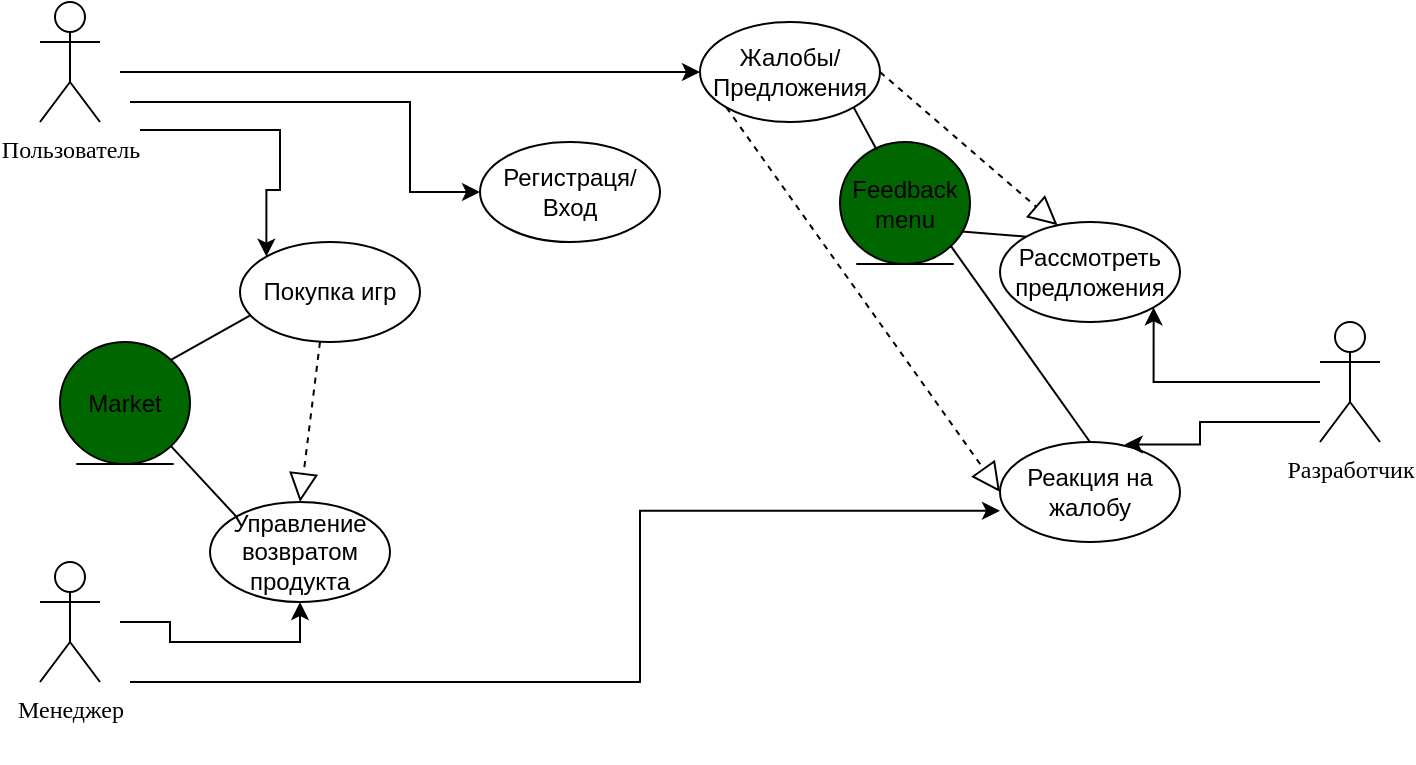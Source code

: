 <mxfile version="24.2.3" type="github">
  <diagram name="Страница — 1" id="mIcctWlzVRVlTR5fHBaI">
    <mxGraphModel dx="1002" dy="567" grid="1" gridSize="10" guides="1" tooltips="1" connect="1" arrows="1" fold="1" page="1" pageScale="1" pageWidth="827" pageHeight="1169" math="0" shadow="0">
      <root>
        <mxCell id="0" />
        <mxCell id="1" parent="0" />
        <object label="Пользователь" пользователь="" id="CmLmEfU0S60wkLYStVq5-1">
          <mxCell style="shape=umlActor;verticalLabelPosition=bottom;verticalAlign=top;html=1;fontFamily=Times New Roman;direction=east;" vertex="1" parent="1">
            <mxGeometry x="50" y="60" width="30" height="60" as="geometry" />
          </mxCell>
        </object>
        <mxCell id="CmLmEfU0S60wkLYStVq5-4" value="Менеджер" style="shape=umlActor;verticalLabelPosition=bottom;verticalAlign=top;html=1;fontFamily=Times New Roman;" vertex="1" parent="1">
          <mxGeometry x="50" y="340" width="30" height="60" as="geometry" />
        </mxCell>
        <mxCell id="CmLmEfU0S60wkLYStVq5-5" value="Разработчик&lt;div&gt;&lt;br&gt;&lt;/div&gt;" style="shape=umlActor;verticalLabelPosition=bottom;verticalAlign=top;html=1;fontFamily=Times New Roman;" vertex="1" parent="1">
          <mxGeometry x="690" y="220" width="30" height="60" as="geometry" />
        </mxCell>
        <mxCell id="CmLmEfU0S60wkLYStVq5-6" value="Покупка игр" style="ellipse;whiteSpace=wrap;html=1;" vertex="1" parent="1">
          <mxGeometry x="150" y="180" width="90" height="50" as="geometry" />
        </mxCell>
        <mxCell id="CmLmEfU0S60wkLYStVq5-8" value="Регистраця/Вход" style="ellipse;whiteSpace=wrap;html=1;" vertex="1" parent="1">
          <mxGeometry x="270" y="130" width="90" height="50" as="geometry" />
        </mxCell>
        <mxCell id="CmLmEfU0S60wkLYStVq5-9" value="Жалобы/Предложения" style="ellipse;whiteSpace=wrap;html=1;" vertex="1" parent="1">
          <mxGeometry x="380" y="70" width="90" height="50" as="geometry" />
        </mxCell>
        <mxCell id="CmLmEfU0S60wkLYStVq5-16" style="edgeStyle=orthogonalEdgeStyle;rounded=0;orthogonalLoop=1;jettySize=auto;html=1;" edge="1" parent="1" source="CmLmEfU0S60wkLYStVq5-12" target="CmLmEfU0S60wkLYStVq5-9">
          <mxGeometry relative="1" as="geometry" />
        </mxCell>
        <mxCell id="CmLmEfU0S60wkLYStVq5-12" value="" style="line;strokeWidth=1;fillColor=none;align=left;verticalAlign=middle;spacingTop=-1;spacingLeft=3;spacingRight=3;rotatable=0;labelPosition=right;points=[];portConstraint=eastwest;strokeColor=inherit;" vertex="1" parent="1">
          <mxGeometry x="90" y="91" width="250" height="8" as="geometry" />
        </mxCell>
        <mxCell id="CmLmEfU0S60wkLYStVq5-15" style="edgeStyle=orthogonalEdgeStyle;rounded=0;orthogonalLoop=1;jettySize=auto;html=1;entryX=0;entryY=0.5;entryDx=0;entryDy=0;" edge="1" parent="1" source="CmLmEfU0S60wkLYStVq5-13" target="CmLmEfU0S60wkLYStVq5-8">
          <mxGeometry relative="1" as="geometry" />
        </mxCell>
        <mxCell id="CmLmEfU0S60wkLYStVq5-13" value="" style="line;strokeWidth=1;fillColor=none;align=left;verticalAlign=middle;spacingTop=-1;spacingLeft=3;spacingRight=3;rotatable=0;labelPosition=right;points=[];portConstraint=eastwest;strokeColor=inherit;" vertex="1" parent="1">
          <mxGeometry x="95" y="80" width="105" height="60" as="geometry" />
        </mxCell>
        <mxCell id="CmLmEfU0S60wkLYStVq5-18" style="edgeStyle=orthogonalEdgeStyle;rounded=0;orthogonalLoop=1;jettySize=auto;html=1;entryX=0;entryY=0;entryDx=0;entryDy=0;" edge="1" parent="1" source="CmLmEfU0S60wkLYStVq5-17" target="CmLmEfU0S60wkLYStVq5-6">
          <mxGeometry relative="1" as="geometry" />
        </mxCell>
        <mxCell id="CmLmEfU0S60wkLYStVq5-17" value="" style="line;strokeWidth=1;fillColor=none;align=left;verticalAlign=middle;spacingTop=-1;spacingLeft=3;spacingRight=3;rotatable=0;labelPosition=right;points=[];portConstraint=eastwest;strokeColor=inherit;" vertex="1" parent="1">
          <mxGeometry x="100" y="120" width="50" height="8" as="geometry" />
        </mxCell>
        <mxCell id="CmLmEfU0S60wkLYStVq5-20" value="Реакция на жалобу" style="ellipse;whiteSpace=wrap;html=1;" vertex="1" parent="1">
          <mxGeometry x="530" y="280" width="90" height="50" as="geometry" />
        </mxCell>
        <mxCell id="CmLmEfU0S60wkLYStVq5-21" value="Рассмотреть предложения" style="ellipse;whiteSpace=wrap;html=1;" vertex="1" parent="1">
          <mxGeometry x="530" y="170" width="90" height="50" as="geometry" />
        </mxCell>
        <mxCell id="CmLmEfU0S60wkLYStVq5-22" value="Управление возвратом продукта" style="ellipse;whiteSpace=wrap;html=1;" vertex="1" parent="1">
          <mxGeometry x="135" y="310" width="90" height="50" as="geometry" />
        </mxCell>
        <mxCell id="CmLmEfU0S60wkLYStVq5-36" style="edgeStyle=orthogonalEdgeStyle;rounded=0;orthogonalLoop=1;jettySize=auto;html=1;entryX=0.5;entryY=1;entryDx=0;entryDy=0;" edge="1" parent="1" source="CmLmEfU0S60wkLYStVq5-23" target="CmLmEfU0S60wkLYStVq5-22">
          <mxGeometry relative="1" as="geometry" />
        </mxCell>
        <mxCell id="CmLmEfU0S60wkLYStVq5-23" value="" style="line;strokeWidth=1;fillColor=none;align=left;verticalAlign=middle;spacingTop=-1;spacingLeft=3;spacingRight=3;rotatable=0;labelPosition=right;points=[];portConstraint=eastwest;strokeColor=inherit;" vertex="1" parent="1">
          <mxGeometry x="90" y="355" width="5" height="30" as="geometry" />
        </mxCell>
        <mxCell id="CmLmEfU0S60wkLYStVq5-25" value="" style="line;strokeWidth=1;fillColor=none;align=left;verticalAlign=middle;spacingTop=-1;spacingLeft=3;spacingRight=3;rotatable=0;labelPosition=right;points=[];portConstraint=eastwest;strokeColor=inherit;" vertex="1" parent="1">
          <mxGeometry x="95" y="360" width="75" height="80" as="geometry" />
        </mxCell>
        <mxCell id="CmLmEfU0S60wkLYStVq5-28" value="" style="line;strokeWidth=1;fillColor=none;align=left;verticalAlign=middle;spacingTop=-1;spacingLeft=3;spacingRight=3;rotatable=0;labelPosition=right;points=[];portConstraint=eastwest;strokeColor=inherit;" vertex="1" parent="1">
          <mxGeometry x="650" y="250" width="40" height="40" as="geometry" />
        </mxCell>
        <mxCell id="CmLmEfU0S60wkLYStVq5-37" style="edgeStyle=orthogonalEdgeStyle;rounded=0;orthogonalLoop=1;jettySize=auto;html=1;entryX=1;entryY=1;entryDx=0;entryDy=0;" edge="1" parent="1" source="CmLmEfU0S60wkLYStVq5-30" target="CmLmEfU0S60wkLYStVq5-21">
          <mxGeometry relative="1" as="geometry" />
        </mxCell>
        <mxCell id="CmLmEfU0S60wkLYStVq5-30" value="" style="line;strokeWidth=1;fillColor=none;align=left;verticalAlign=middle;spacingTop=-1;spacingLeft=3;spacingRight=3;rotatable=0;labelPosition=right;points=[];portConstraint=eastwest;strokeColor=inherit;" vertex="1" parent="1">
          <mxGeometry x="650" y="230" width="40" height="40" as="geometry" />
        </mxCell>
        <mxCell id="CmLmEfU0S60wkLYStVq5-32" value="" style="endArrow=block;dashed=1;endFill=0;endSize=12;html=1;rounded=0;entryX=0.5;entryY=0;entryDx=0;entryDy=0;" edge="1" parent="1" target="CmLmEfU0S60wkLYStVq5-22">
          <mxGeometry width="160" relative="1" as="geometry">
            <mxPoint x="190" y="230" as="sourcePoint" />
            <mxPoint x="350" y="230" as="targetPoint" />
          </mxGeometry>
        </mxCell>
        <mxCell id="CmLmEfU0S60wkLYStVq5-33" style="edgeStyle=orthogonalEdgeStyle;rounded=0;orthogonalLoop=1;jettySize=auto;html=1;entryX=0;entryY=0.688;entryDx=0;entryDy=0;entryPerimeter=0;" edge="1" parent="1" source="CmLmEfU0S60wkLYStVq5-25" target="CmLmEfU0S60wkLYStVq5-20">
          <mxGeometry relative="1" as="geometry" />
        </mxCell>
        <mxCell id="CmLmEfU0S60wkLYStVq5-34" value="" style="endArrow=block;dashed=1;endFill=0;endSize=12;html=1;rounded=0;entryX=0;entryY=0.5;entryDx=0;entryDy=0;exitX=0;exitY=1;exitDx=0;exitDy=0;" edge="1" parent="1" source="CmLmEfU0S60wkLYStVq5-9" target="CmLmEfU0S60wkLYStVq5-20">
          <mxGeometry width="160" relative="1" as="geometry">
            <mxPoint x="440" y="119" as="sourcePoint" />
            <mxPoint x="600" y="119" as="targetPoint" />
          </mxGeometry>
        </mxCell>
        <mxCell id="CmLmEfU0S60wkLYStVq5-35" value="" style="endArrow=block;dashed=1;endFill=0;endSize=12;html=1;rounded=0;entryX=0.32;entryY=0.032;entryDx=0;entryDy=0;exitX=1;exitY=0.5;exitDx=0;exitDy=0;entryPerimeter=0;" edge="1" parent="1" source="CmLmEfU0S60wkLYStVq5-9" target="CmLmEfU0S60wkLYStVq5-21">
          <mxGeometry width="160" relative="1" as="geometry">
            <mxPoint x="450" y="129" as="sourcePoint" />
            <mxPoint x="553" y="187" as="targetPoint" />
          </mxGeometry>
        </mxCell>
        <mxCell id="CmLmEfU0S60wkLYStVq5-38" style="edgeStyle=orthogonalEdgeStyle;rounded=0;orthogonalLoop=1;jettySize=auto;html=1;entryX=0.693;entryY=0.024;entryDx=0;entryDy=0;entryPerimeter=0;" edge="1" parent="1" source="CmLmEfU0S60wkLYStVq5-28" target="CmLmEfU0S60wkLYStVq5-20">
          <mxGeometry relative="1" as="geometry" />
        </mxCell>
        <mxCell id="CmLmEfU0S60wkLYStVq5-39" value="Feedback menu" style="ellipse;shape=umlEntity;whiteSpace=wrap;html=1;fillColor=#006600;" vertex="1" parent="1">
          <mxGeometry x="450" y="130" width="65" height="61" as="geometry" />
        </mxCell>
        <mxCell id="CmLmEfU0S60wkLYStVq5-46" value="Market" style="ellipse;shape=umlEntity;whiteSpace=wrap;html=1;fillColor=#006600;" vertex="1" parent="1">
          <mxGeometry x="60" y="230" width="65" height="61" as="geometry" />
        </mxCell>
        <mxCell id="CmLmEfU0S60wkLYStVq5-48" value="" style="endArrow=none;html=1;rounded=0;exitX=1;exitY=0;exitDx=0;exitDy=0;entryX=0.062;entryY=0.728;entryDx=0;entryDy=0;entryPerimeter=0;" edge="1" parent="1" source="CmLmEfU0S60wkLYStVq5-46" target="CmLmEfU0S60wkLYStVq5-6">
          <mxGeometry width="50" height="50" relative="1" as="geometry">
            <mxPoint x="100" y="270" as="sourcePoint" />
            <mxPoint x="150" y="220" as="targetPoint" />
          </mxGeometry>
        </mxCell>
        <mxCell id="CmLmEfU0S60wkLYStVq5-49" value="" style="endArrow=none;html=1;rounded=0;exitX=0;exitY=0;exitDx=0;exitDy=0;entryX=1;entryY=1;entryDx=0;entryDy=0;" edge="1" parent="1" source="CmLmEfU0S60wkLYStVq5-22" target="CmLmEfU0S60wkLYStVq5-46">
          <mxGeometry width="50" height="50" relative="1" as="geometry">
            <mxPoint x="60" y="340" as="sourcePoint" />
            <mxPoint x="110" y="290" as="targetPoint" />
          </mxGeometry>
        </mxCell>
        <mxCell id="CmLmEfU0S60wkLYStVq5-50" value="" style="endArrow=none;html=1;rounded=0;entryX=0;entryY=0;entryDx=0;entryDy=0;exitX=0.935;exitY=0.734;exitDx=0;exitDy=0;exitPerimeter=0;" edge="1" parent="1" source="CmLmEfU0S60wkLYStVq5-39" target="CmLmEfU0S60wkLYStVq5-21">
          <mxGeometry width="50" height="50" relative="1" as="geometry">
            <mxPoint x="470" y="260" as="sourcePoint" />
            <mxPoint x="520" y="210" as="targetPoint" />
          </mxGeometry>
        </mxCell>
        <mxCell id="CmLmEfU0S60wkLYStVq5-51" value="" style="endArrow=none;html=1;rounded=0;entryX=1;entryY=1;entryDx=0;entryDy=0;exitX=0.283;exitY=0.066;exitDx=0;exitDy=0;exitPerimeter=0;" edge="1" parent="1" source="CmLmEfU0S60wkLYStVq5-39" target="CmLmEfU0S60wkLYStVq5-9">
          <mxGeometry width="50" height="50" relative="1" as="geometry">
            <mxPoint x="390" y="330" as="sourcePoint" />
            <mxPoint x="440" y="280" as="targetPoint" />
          </mxGeometry>
        </mxCell>
        <mxCell id="CmLmEfU0S60wkLYStVq5-52" value="" style="endArrow=none;html=1;rounded=0;entryX=0.5;entryY=0;entryDx=0;entryDy=0;exitX=1;exitY=1;exitDx=0;exitDy=0;" edge="1" parent="1" source="CmLmEfU0S60wkLYStVq5-39" target="CmLmEfU0S60wkLYStVq5-20">
          <mxGeometry width="50" height="50" relative="1" as="geometry">
            <mxPoint x="390" y="330" as="sourcePoint" />
            <mxPoint x="440" y="280" as="targetPoint" />
          </mxGeometry>
        </mxCell>
      </root>
    </mxGraphModel>
  </diagram>
</mxfile>
